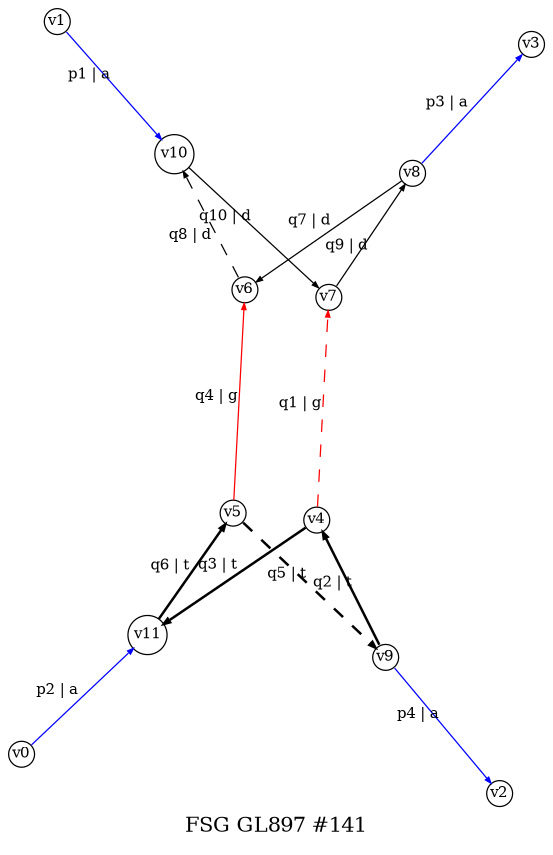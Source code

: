 digraph dot_141_0_GL897 {
label="FSG GL897 #141";
noverlap="scale"; layout="neato";
graph [ fontsize=10,ratio=1.5 ];
node [ fontsize=7,shape=circle,margin=0,height=0.01,penwidth=0.6 ];
edge [ fontsize=7,arrowsize=0.3,penwidth=0.6 ];
"v1" -> "v10" [label="p1 | a",color="blue",penwidth="0.6",style="solid"];
"v0" -> "v11" [label="p2 | a",color="blue",penwidth="0.6",style="solid"];
"v8" -> "v3" [label="p3 | a",color="blue",penwidth="0.6",style="solid"];
"v9" -> "v2" [label="p4 | a",color="blue",penwidth="0.6",style="solid"];
"v4" -> "v7" [label="q1 | g",color="red",penwidth="0.6",style="dashed"];
"v9" -> "v4" [label="q2 | t",color="black",penwidth="1.2",style="solid"];
"v4" -> "v11" [label="q3 | t",color="black",penwidth="1.2",style="solid"];
"v5" -> "v6" [label="q4 | g",color="red",penwidth="0.6",style="solid"];
"v5" -> "v9" [label="q5 | t",color="black",penwidth="1.2",style="dashed"];
"v11" -> "v5" [label="q6 | t",color="black",penwidth="1.2",style="solid"];
"v8" -> "v6" [label="q7 | d",color="black",penwidth="0.6",style="solid"];
"v6" -> "v10" [label="q8 | d",color="black",penwidth="0.6",style="dashed"];
"v7" -> "v8" [label="q9 | d",color="black",penwidth="0.6",style="solid"];
"v10" -> "v7" [label="q10 | d",color="black",penwidth="0.6",style="solid"];
}